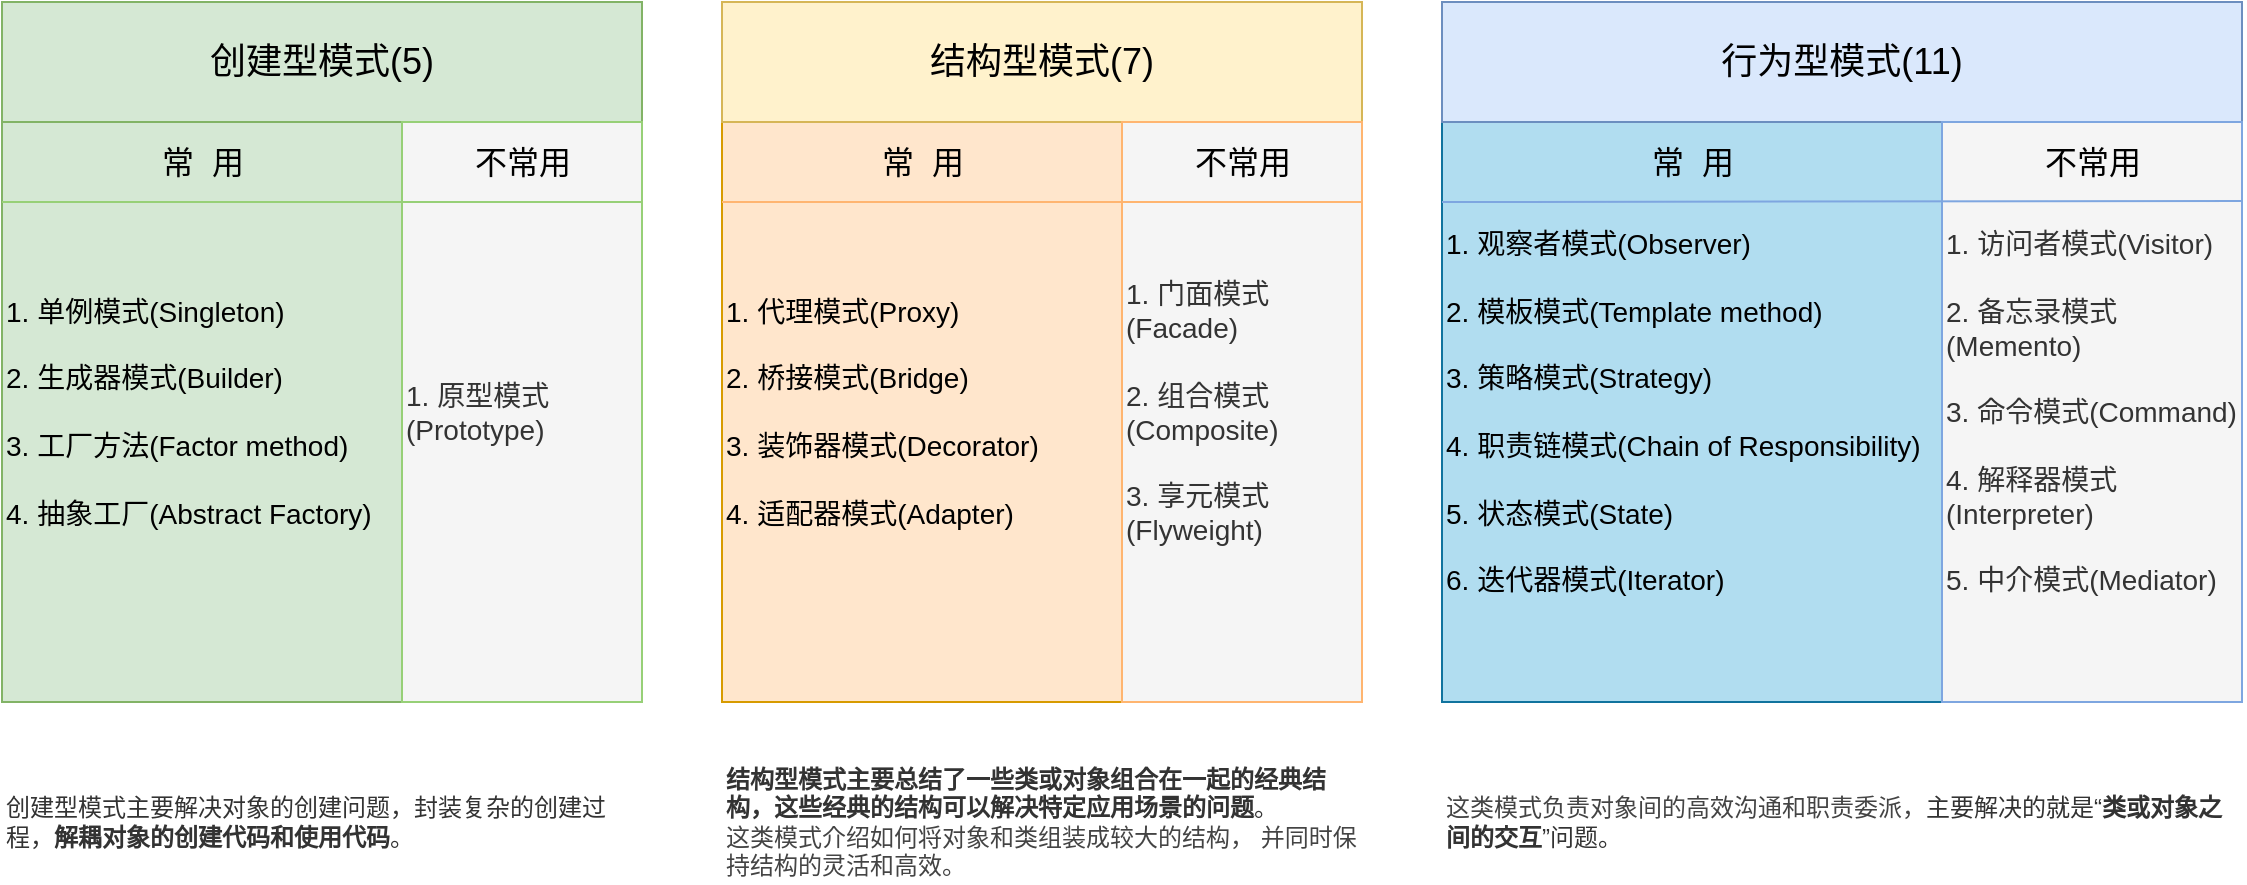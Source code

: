 <mxfile version="20.5.1" type="github">
  <diagram id="d44Nfg-HoOgPvi1bODlt" name="Design Patterns">
    <mxGraphModel dx="1186" dy="646" grid="1" gridSize="10" guides="1" tooltips="1" connect="1" arrows="1" fold="1" page="1" pageScale="1" pageWidth="827" pageHeight="1169" math="0" shadow="0">
      <root>
        <mxCell id="0" />
        <mxCell id="1" parent="0" />
        <mxCell id="KIF20WlZojn62JlVDdsk-1" value="&lt;font style=&quot;font-size: 14px&quot;&gt;1. 单例模式(Singleton)&lt;br&gt;&lt;br&gt;2. 生成器模式(Builder)&lt;br&gt;&lt;br&gt;3. 工厂方法(Factor method)&lt;br&gt;&lt;br&gt;4. 抽象工厂(Abstract Factory)&lt;br&gt;&lt;/font&gt;" style="rounded=0;whiteSpace=wrap;html=1;align=left;fillColor=#d5e8d4;strokeColor=#82b366;" parent="1" vertex="1">
          <mxGeometry x="40" y="160" width="200" height="290" as="geometry" />
        </mxCell>
        <mxCell id="KIF20WlZojn62JlVDdsk-2" value="&lt;font style=&quot;font-size: 18px&quot;&gt;创建型模式(5)&lt;/font&gt;" style="rounded=0;whiteSpace=wrap;html=1;fillColor=#d5e8d4;strokeColor=#82b366;" parent="1" vertex="1">
          <mxGeometry x="40" y="100" width="320" height="60" as="geometry" />
        </mxCell>
        <mxCell id="KIF20WlZojn62JlVDdsk-3" value="&lt;span style=&quot;font-size: 14px;&quot;&gt;1. 原型模式(Prototype)&lt;/span&gt;" style="rounded=0;whiteSpace=wrap;html=1;align=left;fillColor=#f5f5f5;fontColor=#333333;strokeColor=#97D077;" parent="1" vertex="1">
          <mxGeometry x="240" y="160" width="120" height="290" as="geometry" />
        </mxCell>
        <mxCell id="KIF20WlZojn62JlVDdsk-4" value="1. 代理模式(Proxy)&lt;br style=&quot;font-size: 14px&quot;&gt;&lt;br style=&quot;font-size: 14px&quot;&gt;2. 桥接模式(Bridge)&lt;br style=&quot;font-size: 14px&quot;&gt;&lt;br style=&quot;font-size: 14px&quot;&gt;3. 装饰器模式(Decorator)&lt;br style=&quot;font-size: 14px&quot;&gt;&lt;br style=&quot;font-size: 14px&quot;&gt;4. 适配器模式(Adapter)" style="rounded=0;whiteSpace=wrap;html=1;align=left;fontSize=14;fillColor=#ffe6cc;strokeColor=#d79b00;" parent="1" vertex="1">
          <mxGeometry x="400" y="160" width="200" height="290" as="geometry" />
        </mxCell>
        <mxCell id="KIF20WlZojn62JlVDdsk-5" value="&lt;font style=&quot;font-size: 18px&quot;&gt;结构型模式(7)&lt;/font&gt;" style="rounded=0;whiteSpace=wrap;html=1;fillColor=#fff2cc;strokeColor=#d6b656;" parent="1" vertex="1">
          <mxGeometry x="400" y="100" width="320" height="60" as="geometry" />
        </mxCell>
        <mxCell id="KIF20WlZojn62JlVDdsk-6" value="&lt;div&gt;&lt;span style=&quot;font-size: 14px&quot;&gt;1. 门面模式(Facade)&lt;/span&gt;&lt;/div&gt;&lt;span style=&quot;font-size: 14px&quot;&gt;&lt;div&gt;&lt;span&gt;&lt;br&gt;&lt;/span&gt;&lt;/div&gt;&lt;div&gt;&lt;span&gt;2. 组合模式(Composite)&lt;/span&gt;&lt;/div&gt;&lt;div&gt;&lt;span&gt;&lt;br&gt;&lt;/span&gt;&lt;/div&gt;&lt;div&gt;&lt;span&gt;3. 享元模式(Flyweight)&lt;/span&gt;&lt;/div&gt;&lt;/span&gt;" style="rounded=0;whiteSpace=wrap;html=1;align=left;fillColor=#f5f5f5;fontColor=#333333;strokeColor=#FFB570;" parent="1" vertex="1">
          <mxGeometry x="600" y="160" width="120" height="290" as="geometry" />
        </mxCell>
        <mxCell id="KIF20WlZojn62JlVDdsk-7" value="1. 观察者模式(Observer)&lt;br style=&quot;font-size: 14px&quot;&gt;&lt;br style=&quot;font-size: 14px&quot;&gt;2. 模板模式(Template method)&lt;br style=&quot;font-size: 14px&quot;&gt;&lt;br style=&quot;font-size: 14px&quot;&gt;3. 策略模式(Strategy)&lt;br style=&quot;font-size: 14px&quot;&gt;&lt;br style=&quot;font-size: 14px&quot;&gt;4. 职责链模式(Chain of Responsibility)&lt;br&gt;&lt;br&gt;5. 状态模式(State)&lt;br&gt;&lt;br&gt;6. 迭代器模式(Iterator)" style="rounded=0;whiteSpace=wrap;html=1;align=left;fontSize=14;fillColor=#b1ddf0;strokeColor=#10739e;" parent="1" vertex="1">
          <mxGeometry x="760" y="160" width="250" height="290" as="geometry" />
        </mxCell>
        <mxCell id="KIF20WlZojn62JlVDdsk-8" value="&lt;font style=&quot;font-size: 18px&quot;&gt;行为型模式(11)&lt;/font&gt;" style="rounded=0;whiteSpace=wrap;html=1;fillColor=#dae8fc;strokeColor=#6c8ebf;" parent="1" vertex="1">
          <mxGeometry x="760" y="100" width="400" height="60" as="geometry" />
        </mxCell>
        <mxCell id="KIF20WlZojn62JlVDdsk-9" value="&lt;div&gt;&lt;span style=&quot;font-size: 14px&quot;&gt;1. 访问者模式(Visitor)&lt;/span&gt;&lt;/div&gt;&lt;span style=&quot;font-size: 14px&quot;&gt;&lt;div&gt;&lt;span&gt;&lt;br&gt;&lt;/span&gt;&lt;/div&gt;&lt;div&gt;&lt;span&gt;2. 备忘录模式(Memento)&lt;/span&gt;&lt;/div&gt;&lt;div&gt;&lt;span&gt;&lt;br&gt;&lt;/span&gt;&lt;/div&gt;&lt;div&gt;&lt;span&gt;3. 命令模式(Command)&lt;/span&gt;&lt;/div&gt;&lt;div&gt;&lt;span&gt;&lt;br&gt;&lt;/span&gt;&lt;/div&gt;&lt;div&gt;&lt;span&gt;4. 解释器模式(Interpreter)&lt;/span&gt;&lt;/div&gt;&lt;div&gt;&lt;span&gt;&lt;br&gt;&lt;/span&gt;&lt;/div&gt;&lt;div&gt;&lt;span&gt;5. 中介模式(Mediator)&lt;/span&gt;&lt;/div&gt;&lt;/span&gt;" style="rounded=0;whiteSpace=wrap;html=1;align=left;fillColor=#f5f5f5;fontColor=#333333;strokeColor=#7EA6E0;" parent="1" vertex="1">
          <mxGeometry x="1010" y="160" width="150" height="290" as="geometry" />
        </mxCell>
        <mxCell id="KIF20WlZojn62JlVDdsk-10" value="" style="endArrow=none;html=1;rounded=0;fontSize=14;exitX=0;exitY=0.138;exitDx=0;exitDy=0;exitPerimeter=0;entryX=1;entryY=0.138;entryDx=0;entryDy=0;entryPerimeter=0;fillColor=#cdeb8b;strokeColor=#97D077;" parent="1" source="KIF20WlZojn62JlVDdsk-1" target="KIF20WlZojn62JlVDdsk-3" edge="1">
          <mxGeometry width="50" height="50" relative="1" as="geometry">
            <mxPoint x="360" y="230" as="sourcePoint" />
            <mxPoint x="410" y="180" as="targetPoint" />
          </mxGeometry>
        </mxCell>
        <mxCell id="KIF20WlZojn62JlVDdsk-11" value="" style="endArrow=none;html=1;rounded=0;fontSize=14;exitX=0;exitY=0.138;exitDx=0;exitDy=0;exitPerimeter=0;entryX=1;entryY=0.138;entryDx=0;entryDy=0;entryPerimeter=0;fillColor=#cdeb8b;strokeColor=#FFB570;fontColor=#FFB570;" parent="1" edge="1">
          <mxGeometry width="50" height="50" relative="1" as="geometry">
            <mxPoint x="400" y="200.0" as="sourcePoint" />
            <mxPoint x="720" y="200.0" as="targetPoint" />
          </mxGeometry>
        </mxCell>
        <mxCell id="KIF20WlZojn62JlVDdsk-12" value="" style="endArrow=none;html=1;rounded=0;fontSize=14;exitX=0;exitY=0.138;exitDx=0;exitDy=0;exitPerimeter=0;entryX=0.999;entryY=0.136;entryDx=0;entryDy=0;entryPerimeter=0;fillColor=#cdeb8b;strokeColor=#7EA6E0;" parent="1" target="KIF20WlZojn62JlVDdsk-9" edge="1">
          <mxGeometry width="50" height="50" relative="1" as="geometry">
            <mxPoint x="760" y="200" as="sourcePoint" />
            <mxPoint x="1080" y="200" as="targetPoint" />
          </mxGeometry>
        </mxCell>
        <mxCell id="KIF20WlZojn62JlVDdsk-13" value="常&amp;nbsp; 用" style="text;html=1;align=center;verticalAlign=middle;resizable=0;points=[];autosize=1;strokeColor=none;fillColor=none;fontSize=16;" parent="1" vertex="1">
          <mxGeometry x="110" y="170" width="60" height="20" as="geometry" />
        </mxCell>
        <mxCell id="KIF20WlZojn62JlVDdsk-14" value="常&amp;nbsp; 用" style="text;html=1;align=center;verticalAlign=middle;resizable=0;points=[];autosize=1;strokeColor=none;fillColor=none;fontSize=16;" parent="1" vertex="1">
          <mxGeometry x="470" y="170" width="60" height="20" as="geometry" />
        </mxCell>
        <mxCell id="KIF20WlZojn62JlVDdsk-15" value="常&amp;nbsp; 用" style="text;html=1;align=center;verticalAlign=middle;resizable=0;points=[];autosize=1;strokeColor=none;fillColor=none;fontSize=16;" parent="1" vertex="1">
          <mxGeometry x="855" y="170" width="60" height="20" as="geometry" />
        </mxCell>
        <mxCell id="KIF20WlZojn62JlVDdsk-16" value="不常用" style="text;html=1;align=center;verticalAlign=middle;resizable=0;points=[];autosize=1;strokeColor=none;fillColor=none;fontSize=16;" parent="1" vertex="1">
          <mxGeometry x="270" y="170" width="60" height="20" as="geometry" />
        </mxCell>
        <mxCell id="KIF20WlZojn62JlVDdsk-17" value="不常用" style="text;html=1;align=center;verticalAlign=middle;resizable=0;points=[];autosize=1;strokeColor=none;fillColor=none;fontSize=16;" parent="1" vertex="1">
          <mxGeometry x="630" y="170" width="60" height="20" as="geometry" />
        </mxCell>
        <mxCell id="KIF20WlZojn62JlVDdsk-18" value="不常用" style="text;html=1;align=center;verticalAlign=middle;resizable=0;points=[];autosize=1;strokeColor=none;fillColor=none;fontSize=16;" parent="1" vertex="1">
          <mxGeometry x="1055" y="170" width="60" height="20" as="geometry" />
        </mxCell>
        <mxCell id="KIF20WlZojn62JlVDdsk-21" value="&lt;div class=&quot;lake-content&quot; style=&quot;font-size: 12px;&quot;&gt;&lt;p id=&quot;u84661d4f&quot; class=&quot;ne-p&quot; style=&quot;margin: 0px; padding: 0px; min-height: 24px; font-size: 12px;&quot;&gt;&lt;span class=&quot;ne-text&quot; style=&quot;color: rgb(51, 51, 51); font-size: 12px;&quot;&gt;创建型模式主要解决对象的创建问题，封装复杂的创建过程，&lt;/span&gt;&lt;strong style=&quot;font-size: 12px;&quot;&gt;&lt;span class=&quot;ne-text&quot; style=&quot;color: rgb(51, 51, 51); font-size: 12px;&quot;&gt;解耦对象的创建代码和使用代码&lt;/span&gt;&lt;/strong&gt;&lt;span class=&quot;ne-text&quot; style=&quot;color: rgb(51, 51, 51); font-size: 12px;&quot;&gt;。&lt;/span&gt;&lt;/p&gt;&lt;/div&gt;" style="rounded=1;whiteSpace=wrap;html=1;fontSize=12;align=left;dashed=1;strokeColor=none;gradientColor=#ffffff;opacity=0;" parent="1" vertex="1">
          <mxGeometry x="40" y="480" width="320" height="60" as="geometry" />
        </mxCell>
        <mxCell id="KIF20WlZojn62JlVDdsk-22" value="&lt;div class=&quot;lake-content&quot; style=&quot;font-size: 12px;&quot;&gt;&lt;p id=&quot;u2041f95d&quot; class=&quot;ne-p&quot; style=&quot;margin: 0px; padding: 0px; min-height: 24px; font-size: 12px;&quot;&gt;&lt;strong style=&quot;font-size: 12px;&quot;&gt;&lt;span class=&quot;ne-text&quot; style=&quot;color: rgb(51, 51, 51); font-size: 12px;&quot;&gt;结构型模式主要总结了一些类或对象组合在一起的经典结构，这些经典的结构可以解决特定应用场景的问题&lt;/span&gt;&lt;/strong&gt;&lt;span class=&quot;ne-text&quot; style=&quot;color: rgb(51, 51, 51); font-size: 12px;&quot;&gt;。&lt;/span&gt;&lt;/p&gt;&lt;p id=&quot;uc6094ad8&quot; class=&quot;ne-p&quot; style=&quot;margin: 0px; padding: 0px; min-height: 24px; font-size: 12px;&quot;&gt;&lt;span class=&quot;ne-text&quot; style=&quot;color: rgb(68, 68, 68); font-size: 12px;&quot;&gt;这类模式介绍如何将对象和类组装成较大的结构， 并同时保持结构的灵活和高效。&lt;/span&gt;&lt;/p&gt;&lt;/div&gt;" style="rounded=1;whiteSpace=wrap;html=1;fontSize=12;align=left;strokeColor=none;opacity=0;" parent="1" vertex="1">
          <mxGeometry x="400" y="480" width="320" height="60" as="geometry" />
        </mxCell>
        <mxCell id="KIF20WlZojn62JlVDdsk-23" value="&lt;div class=&quot;lake-content&quot; style=&quot;font-size: 12px&quot;&gt;&lt;div class=&quot;lake-content&quot;&gt;&lt;p id=&quot;u4827ae79&quot; class=&quot;ne-p&quot; style=&quot;margin: 0 ; padding: 0 ; min-height: 24px&quot;&gt;&lt;span class=&quot;ne-text&quot; style=&quot;color: rgb(68 , 68 , 68)&quot;&gt;这类模式负责对象间的高效沟通和职责委派，&lt;/span&gt;&lt;span class=&quot;ne-text&quot; style=&quot;color: rgb(51 , 51 , 51)&quot;&gt;主要解决的就是“&lt;/span&gt;&lt;strong&gt;&lt;span class=&quot;ne-text&quot; style=&quot;color: rgb(51 , 51 , 51)&quot;&gt;类或对象之间的交互&lt;/span&gt;&lt;/strong&gt;&lt;span class=&quot;ne-text&quot; style=&quot;color: rgb(51 , 51 , 51)&quot;&gt;”问题。&lt;/span&gt;&lt;/p&gt;&lt;/div&gt;&lt;/div&gt;" style="rounded=1;whiteSpace=wrap;html=1;fontSize=16;align=left;opacity=0;" parent="1" vertex="1">
          <mxGeometry x="760" y="480" width="400" height="60" as="geometry" />
        </mxCell>
      </root>
    </mxGraphModel>
  </diagram>
</mxfile>
